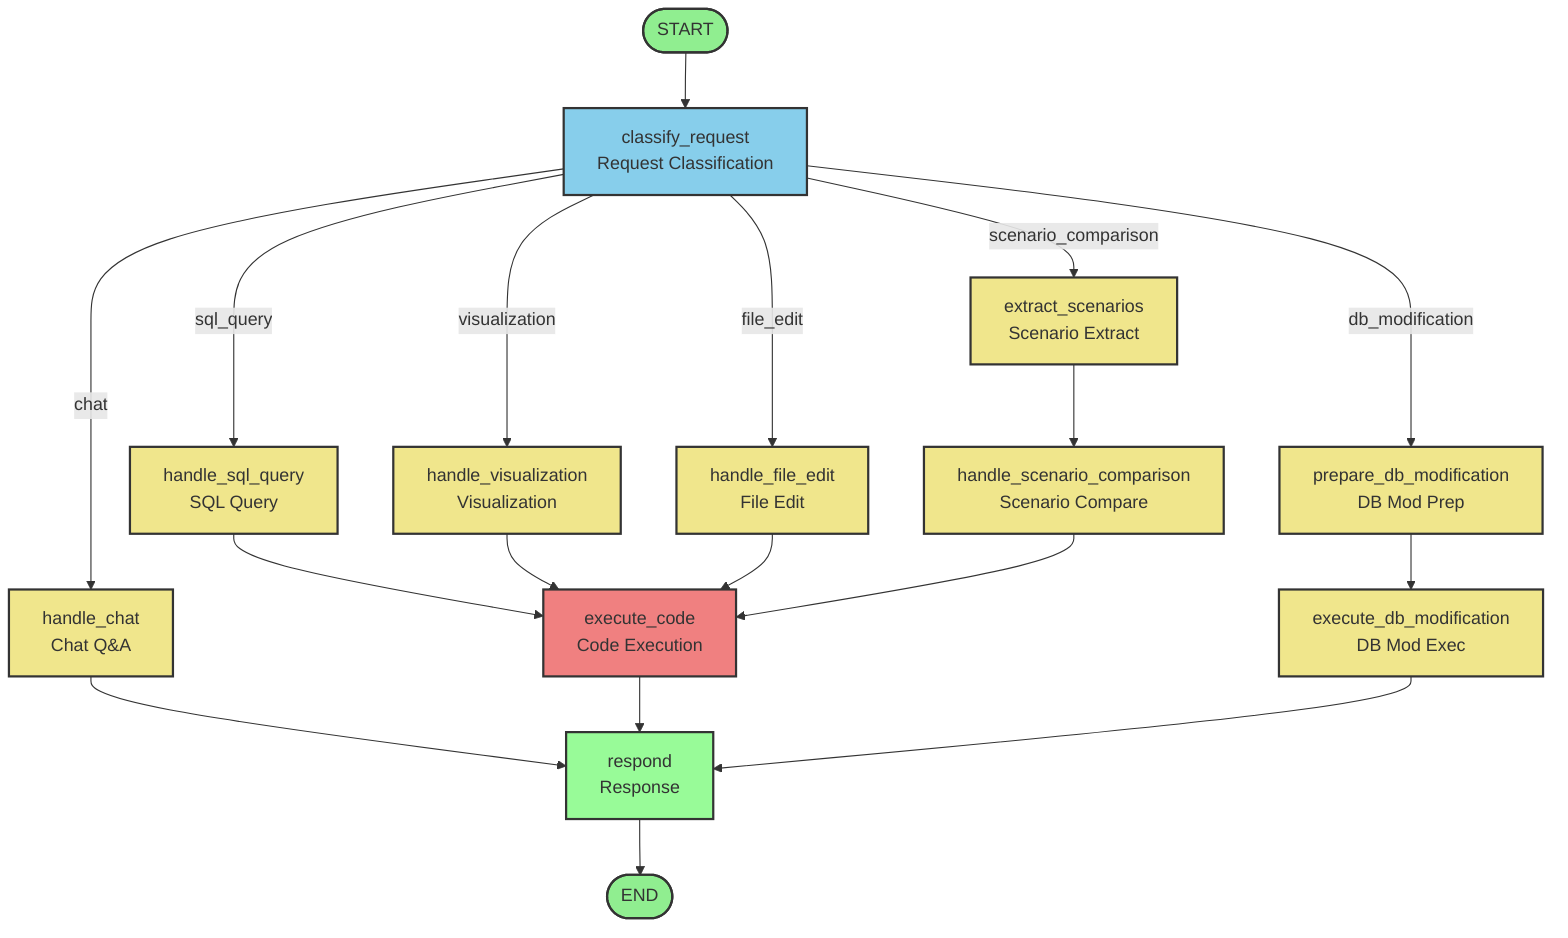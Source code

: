 graph TD
    START([START]) --> classify_request[classify_request<br/>Request Classification]
    
    classify_request -->|chat| handle_chat[handle_chat<br/>Chat Q&A]
    classify_request -->|sql_query| handle_sql_query[handle_sql_query<br/>SQL Query]
    classify_request -->|visualization| handle_visualization[handle_visualization<br/>Visualization]
    classify_request -->|file_edit| handle_file_edit[handle_file_edit<br/>File Edit]
    classify_request -->|scenario_comparison| extract_scenarios[extract_scenarios<br/>Scenario Extract]
    classify_request -->|db_modification| prepare_db_modification[prepare_db_modification<br/>DB Mod Prep]
    
    handle_chat --> respond[respond<br/>Response]
    handle_sql_query --> execute_code[execute_code<br/>Code Execution]
    handle_visualization --> execute_code
    handle_file_edit --> execute_code
    extract_scenarios --> handle_scenario_comparison[handle_scenario_comparison<br/>Scenario Compare]
    handle_scenario_comparison --> execute_code
    execute_code --> respond
    
    prepare_db_modification --> execute_db_modification[execute_db_modification<br/>DB Mod Exec]
    execute_db_modification --> respond
    
    respond --> END([END])
    
    %% Styling
    classDef startEnd fill:#90EE90,stroke:#333,stroke-width:2px
    classDef classification fill:#87CEEB,stroke:#333,stroke-width:2px
    classDef handler fill:#F0E68C,stroke:#333,stroke-width:2px
    classDef execution fill:#F08080,stroke:#333,stroke-width:2px
    classDef response fill:#98FB98,stroke:#333,stroke-width:2px
    
    class START,END startEnd
    class classify_request classification
    class handle_chat,handle_sql_query,handle_visualization,handle_file_edit,extract_scenarios,handle_scenario_comparison,prepare_db_modification,execute_db_modification handler
    class execute_code execution
    class respond response